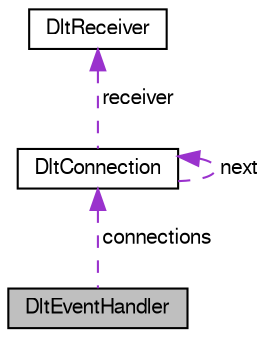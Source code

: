 digraph "DltEventHandler"
{
  edge [fontname="FreeSans",fontsize="10",labelfontname="FreeSans",labelfontsize="10"];
  node [fontname="FreeSans",fontsize="10",shape=record];
  Node1 [label="DltEventHandler",height=0.2,width=0.4,color="black", fillcolor="grey75", style="filled", fontcolor="black"];
  Node2 -> Node1 [dir="back",color="darkorchid3",fontsize="10",style="dashed",label=" connections" ,fontname="FreeSans"];
  Node2 [label="DltConnection",height=0.2,width=0.4,color="black", fillcolor="white", style="filled",URL="$struct_dlt_connection.html"];
  Node2 -> Node2 [dir="back",color="darkorchid3",fontsize="10",style="dashed",label=" next" ,fontname="FreeSans"];
  Node3 -> Node2 [dir="back",color="darkorchid3",fontsize="10",style="dashed",label=" receiver" ,fontname="FreeSans"];
  Node3 [label="DltReceiver",height=0.2,width=0.4,color="black", fillcolor="white", style="filled",URL="$struct_dlt_receiver.html"];
}
